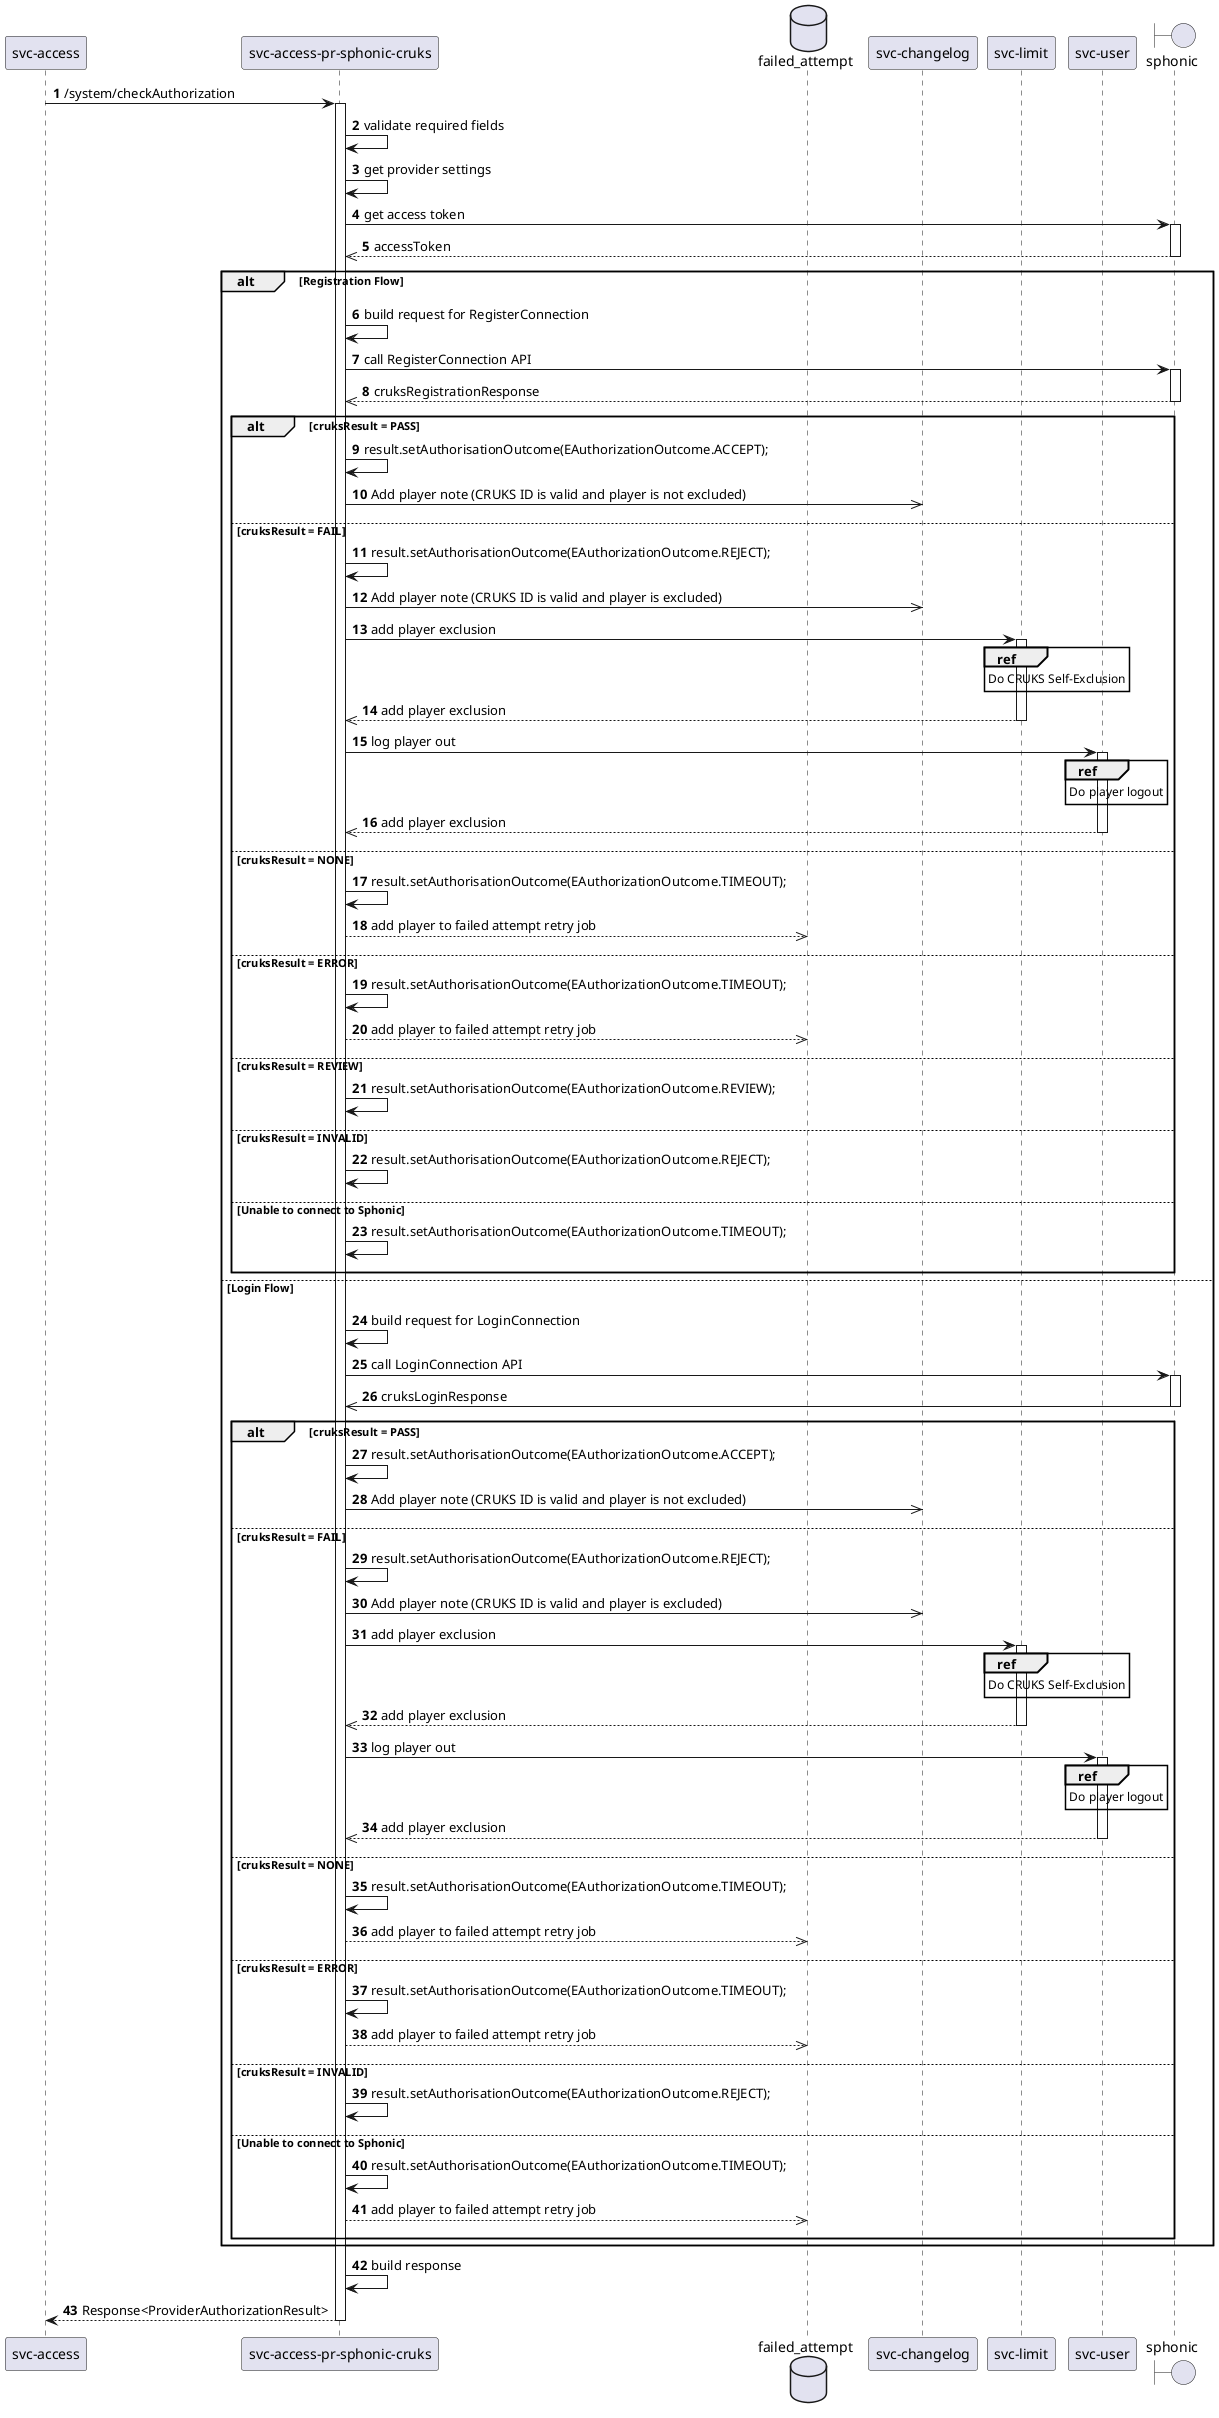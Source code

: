 .CRUKS System Check Authorization
[plantuml]
----
@startuml
'https://plantuml.com/sequence-diagram

participant "svc-access" as sa
participant "svc-access-pr-sphonic-cruks" as sapsc
database failed_attempt
participant "svc-changelog" as sc
participant "svc-limit" as sl
participant "svc-user" as su
boundary sphonic

autonumber

sa -> sapsc: /system/checkAuthorization
activate sapsc
    sapsc -> sapsc: validate required fields
    sapsc -> sapsc: get provider settings
    sapsc -> sphonic: get access token
    activate sphonic
        sphonic -->> sapsc: accessToken
    deactivate sphonic

    alt Registration Flow
    ||10||
        sapsc -> sapsc: build request for RegisterConnection
        sapsc -> sphonic: call RegisterConnection API
        activate sphonic
            sphonic -->> sapsc: cruksRegistrationResponse
        deactivate sphonic

        alt cruksResult = PASS
            sapsc -> sapsc: result.setAuthorisationOutcome(EAuthorizationOutcome.ACCEPT);
            sapsc ->> sc: Add player note (CRUKS ID is valid and player is not excluded)
        ||10||
        else cruksResult = FAIL
            sapsc -> sapsc: result.setAuthorisationOutcome(EAuthorizationOutcome.REJECT);
            sapsc ->> sc: Add player note (CRUKS ID is valid and player is excluded)
            sapsc -> sl: add player exclusion
            activate sl
                ref over sl: Do CRUKS Self-Exclusion
                sl -->> sapsc: add player exclusion
            deactivate sl
            sapsc -> su: log player out
            activate su
                ref over su: Do player logout
                su -->> sapsc: add player exclusion
            deactivate su
        ||10||
        else cruksResult = NONE
            sapsc -> sapsc: result.setAuthorisationOutcome(EAuthorizationOutcome.TIMEOUT);
            sapsc -->> failed_attempt: add player to failed attempt retry job
        ||10||
        else cruksResult = ERROR
            sapsc -> sapsc: result.setAuthorisationOutcome(EAuthorizationOutcome.TIMEOUT);
            sapsc -->> failed_attempt: add player to failed attempt retry job
        ||10||
        else cruksResult = REVIEW
            sapsc -> sapsc: result.setAuthorisationOutcome(EAuthorizationOutcome.REVIEW);
        ||10||
        else cruksResult = INVALID
            sapsc -> sapsc: result.setAuthorisationOutcome(EAuthorizationOutcome.REJECT);
        ||10||
        else Unable to connect to Sphonic
            sapsc -> sapsc: result.setAuthorisationOutcome(EAuthorizationOutcome.TIMEOUT);
        ||10||
        end

    else Login Flow
    ||10||
        sapsc -> sapsc: build request for LoginConnection
        sapsc -> sphonic: call LoginConnection API
        activate sphonic
            sphonic ->> sapsc: cruksLoginResponse
        deactivate sphonic

        alt cruksResult = PASS
            sapsc -> sapsc: result.setAuthorisationOutcome(EAuthorizationOutcome.ACCEPT);
            sapsc ->> sc: Add player note (CRUKS ID is valid and player is not excluded)
        ||10||
        else cruksResult = FAIL
            sapsc -> sapsc: result.setAuthorisationOutcome(EAuthorizationOutcome.REJECT);
            sapsc ->> sc: Add player note (CRUKS ID is valid and player is excluded)
            sapsc -> sl: add player exclusion
            activate sl
                ref over sl: Do CRUKS Self-Exclusion
                sl -->> sapsc: add player exclusion
            deactivate sl
            sapsc -> su: log player out
            activate su
                ref over su: Do player logout
                su -->> sapsc: add player exclusion
            deactivate su
        ||10||
        else cruksResult = NONE
            sapsc -> sapsc: result.setAuthorisationOutcome(EAuthorizationOutcome.TIMEOUT);
            sapsc -->> failed_attempt: add player to failed attempt retry job
        ||10||
        else cruksResult = ERROR
            sapsc -> sapsc: result.setAuthorisationOutcome(EAuthorizationOutcome.TIMEOUT);
            sapsc -->> failed_attempt: add player to failed attempt retry job
        ||10||
        else cruksResult = INVALID
            sapsc -> sapsc: result.setAuthorisationOutcome(EAuthorizationOutcome.REJECT);
        ||10||
        else Unable to connect to Sphonic
            sapsc -> sapsc: result.setAuthorisationOutcome(EAuthorizationOutcome.TIMEOUT);
            sapsc -->> failed_attempt: add player to failed attempt retry job
        ||10||
        end
    end
    sapsc -> sapsc: build response
    sapsc --> sa: Response<ProviderAuthorizationResult>
deactivate sapsc

@enduml
----
